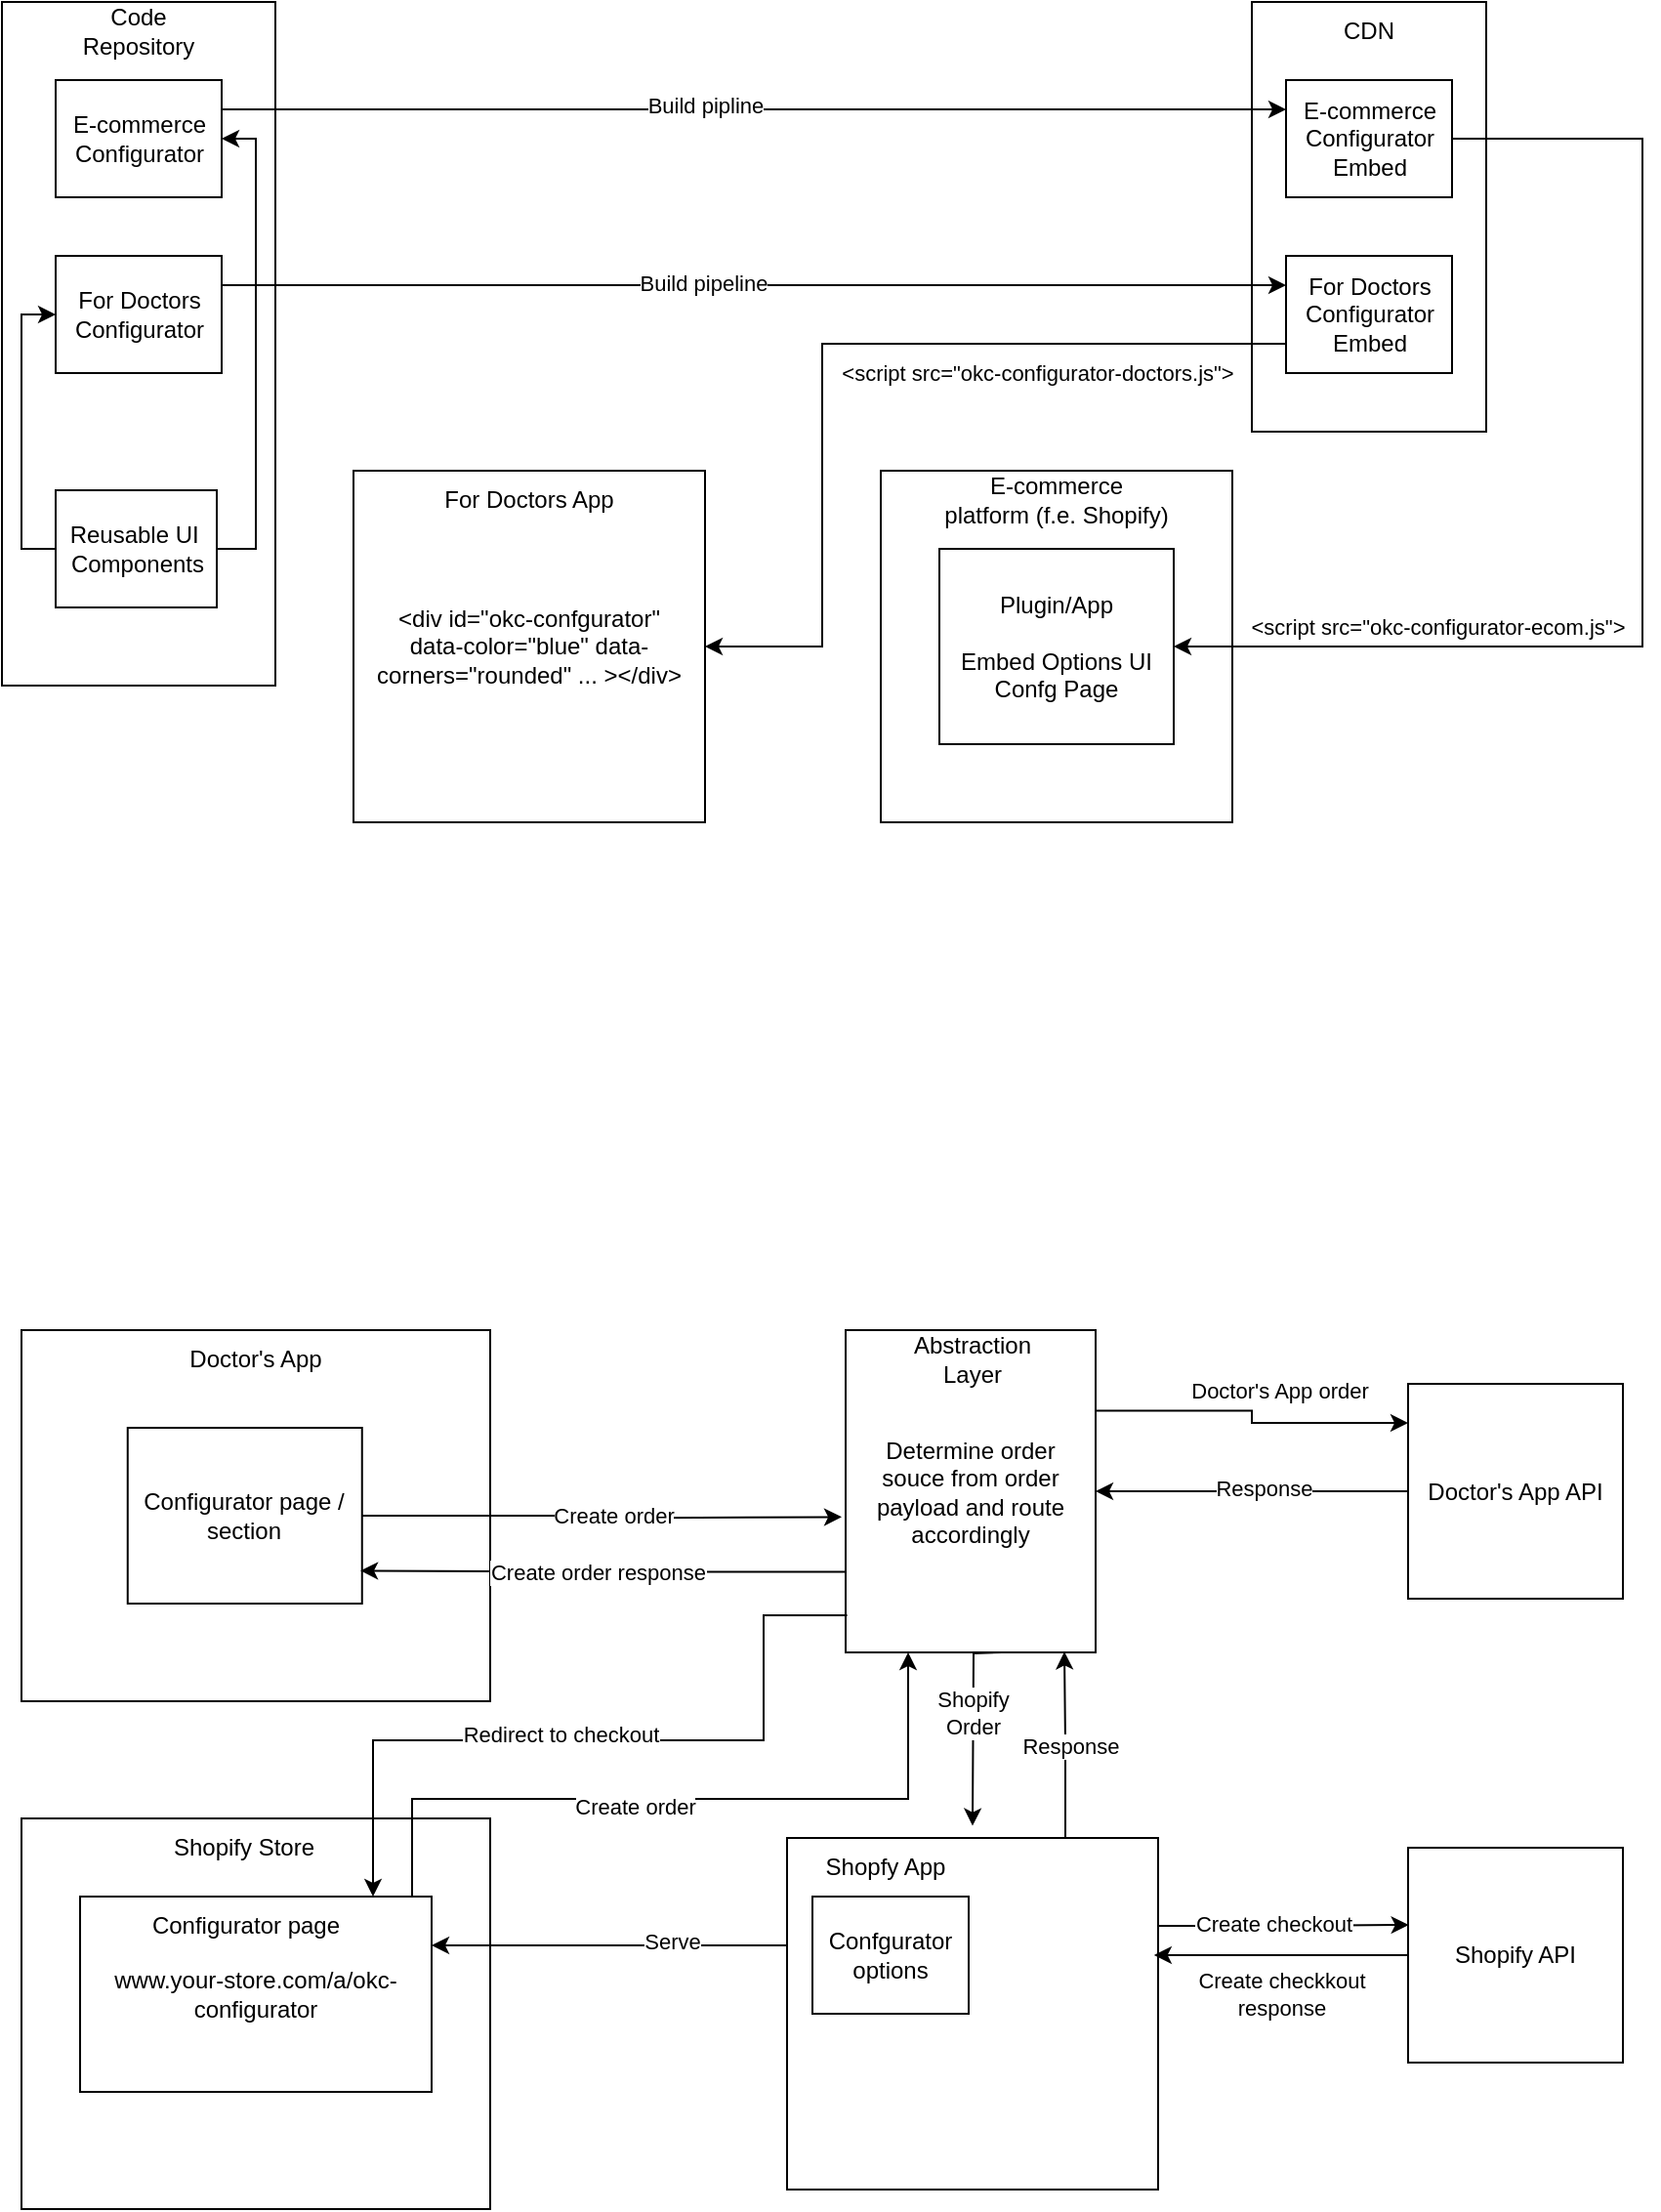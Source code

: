 <mxfile>
    <diagram id="hmASklKXb4gt_SNKdCYc" name="Page-1">
        <mxGraphModel dx="621" dy="484" grid="1" gridSize="10" guides="1" tooltips="1" connect="1" arrows="1" fold="1" page="1" pageScale="1" pageWidth="850" pageHeight="1100" math="0" shadow="0">
            <root>
                <mxCell id="0"/>
                <mxCell id="1" parent="0"/>
                <mxCell id="2" value="" style="rounded=0;whiteSpace=wrap;html=1;" vertex="1" parent="1">
                    <mxGeometry x="20" y="40" width="140" height="350" as="geometry"/>
                </mxCell>
                <mxCell id="3" value="Code Repository" style="text;html=1;strokeColor=none;fillColor=none;align=center;verticalAlign=middle;whiteSpace=wrap;rounded=0;" vertex="1" parent="1">
                    <mxGeometry x="60" y="40" width="60" height="30" as="geometry"/>
                </mxCell>
                <mxCell id="4" value="E-commerce&lt;br&gt;Configurator" style="rounded=0;whiteSpace=wrap;html=1;" vertex="1" parent="1">
                    <mxGeometry x="47.5" y="80" width="85" height="60" as="geometry"/>
                </mxCell>
                <mxCell id="5" value="For Doctors&lt;br&gt;Configurator" style="rounded=0;whiteSpace=wrap;html=1;" vertex="1" parent="1">
                    <mxGeometry x="47.5" y="170" width="85" height="60" as="geometry"/>
                </mxCell>
                <mxCell id="6" style="edgeStyle=orthogonalEdgeStyle;html=1;exitX=0;exitY=0.5;exitDx=0;exitDy=0;entryX=0;entryY=0.5;entryDx=0;entryDy=0;rounded=0;" edge="1" parent="1" source="8" target="5">
                    <mxGeometry relative="1" as="geometry">
                        <Array as="points">
                            <mxPoint x="30" y="320"/>
                            <mxPoint x="30" y="200"/>
                        </Array>
                    </mxGeometry>
                </mxCell>
                <mxCell id="7" style="edgeStyle=orthogonalEdgeStyle;rounded=0;html=1;entryX=1;entryY=0.5;entryDx=0;entryDy=0;" edge="1" parent="1" source="8" target="4">
                    <mxGeometry relative="1" as="geometry">
                        <Array as="points">
                            <mxPoint x="150" y="320"/>
                            <mxPoint x="150" y="110"/>
                        </Array>
                    </mxGeometry>
                </mxCell>
                <mxCell id="8" value="Reusable UI&amp;nbsp;&lt;br&gt;Components" style="rounded=0;whiteSpace=wrap;html=1;" vertex="1" parent="1">
                    <mxGeometry x="47.5" y="290" width="82.5" height="60" as="geometry"/>
                </mxCell>
                <mxCell id="9" value="" style="rounded=0;whiteSpace=wrap;html=1;" vertex="1" parent="1">
                    <mxGeometry x="660" y="40" width="120" height="220" as="geometry"/>
                </mxCell>
                <mxCell id="10" value="CDN" style="text;html=1;strokeColor=none;fillColor=none;align=center;verticalAlign=middle;whiteSpace=wrap;rounded=0;" vertex="1" parent="1">
                    <mxGeometry x="690" y="40" width="60" height="30" as="geometry"/>
                </mxCell>
                <mxCell id="11" value="E-commerce&lt;br&gt;Configurator&lt;br&gt;Embed" style="rounded=0;whiteSpace=wrap;html=1;" vertex="1" parent="1">
                    <mxGeometry x="677.5" y="80" width="85" height="60" as="geometry"/>
                </mxCell>
                <mxCell id="12" style="edgeStyle=orthogonalEdgeStyle;rounded=0;html=1;exitX=0;exitY=0.75;exitDx=0;exitDy=0;entryX=1;entryY=0.5;entryDx=0;entryDy=0;" edge="1" parent="1" source="14" target="21">
                    <mxGeometry relative="1" as="geometry">
                        <Array as="points">
                            <mxPoint x="440" y="215"/>
                            <mxPoint x="440" y="370"/>
                        </Array>
                    </mxGeometry>
                </mxCell>
                <mxCell id="13" value="&amp;lt;script src=&quot;okc-configurator-doctors.js&quot;&amp;gt;" style="edgeLabel;html=1;align=center;verticalAlign=middle;resizable=0;points=[];" vertex="1" connectable="0" parent="12">
                    <mxGeometry x="-0.105" y="4" relative="1" as="geometry">
                        <mxPoint x="75" y="11" as="offset"/>
                    </mxGeometry>
                </mxCell>
                <mxCell id="14" value="For Doctors&lt;br&gt;Configurator&lt;br&gt;Embed" style="rounded=0;whiteSpace=wrap;html=1;" vertex="1" parent="1">
                    <mxGeometry x="677.5" y="170" width="85" height="60" as="geometry"/>
                </mxCell>
                <mxCell id="15" style="edgeStyle=orthogonalEdgeStyle;rounded=0;html=1;exitX=1;exitY=0.25;exitDx=0;exitDy=0;entryX=0;entryY=0.25;entryDx=0;entryDy=0;" edge="1" parent="1" source="4" target="11">
                    <mxGeometry relative="1" as="geometry"/>
                </mxCell>
                <mxCell id="16" value="Build pipline" style="edgeLabel;html=1;align=center;verticalAlign=middle;resizable=0;points=[];" vertex="1" connectable="0" parent="15">
                    <mxGeometry x="-0.091" y="2" relative="1" as="geometry">
                        <mxPoint as="offset"/>
                    </mxGeometry>
                </mxCell>
                <mxCell id="17" style="edgeStyle=orthogonalEdgeStyle;rounded=0;html=1;exitX=1;exitY=0.25;exitDx=0;exitDy=0;entryX=0;entryY=0.25;entryDx=0;entryDy=0;" edge="1" parent="1" source="5" target="14">
                    <mxGeometry relative="1" as="geometry"/>
                </mxCell>
                <mxCell id="18" value="Build pipeline" style="edgeLabel;html=1;align=center;verticalAlign=middle;resizable=0;points=[];" vertex="1" connectable="0" parent="17">
                    <mxGeometry x="-0.096" y="-4" relative="1" as="geometry">
                        <mxPoint y="-5" as="offset"/>
                    </mxGeometry>
                </mxCell>
                <mxCell id="19" value="" style="rounded=0;whiteSpace=wrap;html=1;" vertex="1" parent="1">
                    <mxGeometry x="470" y="280" width="180" height="180" as="geometry"/>
                </mxCell>
                <mxCell id="20" value="E-commerce&lt;br&gt;platform (f.e. Shopify)" style="text;html=1;strokeColor=none;fillColor=none;align=center;verticalAlign=middle;whiteSpace=wrap;rounded=0;" vertex="1" parent="1">
                    <mxGeometry x="500" y="280" width="120" height="30" as="geometry"/>
                </mxCell>
                <mxCell id="21" value="&amp;lt;div id=&quot;okc-confgurator&quot;&lt;br&gt;data-color=&quot;blue&quot; data-corners=&quot;rounded&quot; ... &amp;gt;&amp;lt;/div&amp;gt;" style="rounded=0;whiteSpace=wrap;html=1;" vertex="1" parent="1">
                    <mxGeometry x="200" y="280" width="180" height="180" as="geometry"/>
                </mxCell>
                <mxCell id="22" value="For Doctors App" style="text;html=1;strokeColor=none;fillColor=none;align=center;verticalAlign=middle;whiteSpace=wrap;rounded=0;" vertex="1" parent="1">
                    <mxGeometry x="230" y="280" width="120" height="30" as="geometry"/>
                </mxCell>
                <mxCell id="23" value="Plugin/App&lt;br&gt;&lt;br&gt;Embed Options UI Confg Page" style="rounded=0;whiteSpace=wrap;html=1;" vertex="1" parent="1">
                    <mxGeometry x="500" y="320" width="120" height="100" as="geometry"/>
                </mxCell>
                <mxCell id="24" style="edgeStyle=orthogonalEdgeStyle;rounded=0;html=1;entryX=1;entryY=0.5;entryDx=0;entryDy=0;" edge="1" parent="1" source="11" target="23">
                    <mxGeometry relative="1" as="geometry">
                        <Array as="points">
                            <mxPoint x="860" y="110"/>
                            <mxPoint x="860" y="370"/>
                        </Array>
                    </mxGeometry>
                </mxCell>
                <mxCell id="25" value="&amp;lt;script src=&quot;okc-configurator-ecom.js&quot;&amp;gt;" style="edgeLabel;html=1;align=center;verticalAlign=middle;resizable=0;points=[];" vertex="1" connectable="0" parent="24">
                    <mxGeometry x="0.56" y="3" relative="1" as="geometry">
                        <mxPoint x="3" y="-13" as="offset"/>
                    </mxGeometry>
                </mxCell>
                <mxCell id="26" value="" style="rounded=0;whiteSpace=wrap;html=1;" vertex="1" parent="1">
                    <mxGeometry x="30" y="970" width="240" height="200" as="geometry"/>
                </mxCell>
                <mxCell id="27" value="Shopify Store" style="text;html=1;strokeColor=none;fillColor=none;align=center;verticalAlign=middle;whiteSpace=wrap;rounded=0;" vertex="1" parent="1">
                    <mxGeometry x="104.38" y="970" width="80" height="30" as="geometry"/>
                </mxCell>
                <mxCell id="28" value="www.your-store.com/a/okc-configurator" style="rounded=0;whiteSpace=wrap;html=1;" vertex="1" parent="1">
                    <mxGeometry x="60" y="1010" width="180" height="100" as="geometry"/>
                </mxCell>
                <mxCell id="29" style="edgeStyle=orthogonalEdgeStyle;rounded=0;html=1;exitX=1;exitY=0;exitDx=0;exitDy=0;entryX=0.25;entryY=1;entryDx=0;entryDy=0;startArrow=none;startFill=0;endArrow=classic;endFill=1;" edge="1" parent="1" source="31" target="52">
                    <mxGeometry relative="1" as="geometry">
                        <Array as="points">
                            <mxPoint x="230" y="1010"/>
                            <mxPoint x="230" y="960"/>
                            <mxPoint x="484" y="960"/>
                        </Array>
                    </mxGeometry>
                </mxCell>
                <mxCell id="30" value="Create order" style="edgeLabel;html=1;align=center;verticalAlign=middle;resizable=0;points=[];" vertex="1" connectable="0" parent="29">
                    <mxGeometry x="-0.07" y="-4" relative="1" as="geometry">
                        <mxPoint as="offset"/>
                    </mxGeometry>
                </mxCell>
                <mxCell id="31" value="Configurator page" style="text;html=1;strokeColor=none;fillColor=none;align=center;verticalAlign=middle;whiteSpace=wrap;rounded=0;" vertex="1" parent="1">
                    <mxGeometry x="81.57" y="1010" width="125.62" height="30" as="geometry"/>
                </mxCell>
                <mxCell id="32" style="edgeStyle=orthogonalEdgeStyle;rounded=0;html=1;exitX=0;exitY=0.25;exitDx=0;exitDy=0;entryX=1;entryY=0.25;entryDx=0;entryDy=0;" edge="1" parent="1" source="38" target="28">
                    <mxGeometry relative="1" as="geometry">
                        <Array as="points">
                            <mxPoint x="422" y="1035"/>
                        </Array>
                    </mxGeometry>
                </mxCell>
                <mxCell id="33" value="Serve" style="edgeLabel;html=1;align=center;verticalAlign=middle;resizable=0;points=[];" vertex="1" connectable="0" parent="32">
                    <mxGeometry x="-0.275" y="-2" relative="1" as="geometry">
                        <mxPoint as="offset"/>
                    </mxGeometry>
                </mxCell>
                <mxCell id="34" style="edgeStyle=orthogonalEdgeStyle;rounded=0;html=1;exitX=1;exitY=0.25;exitDx=0;exitDy=0;entryX=0.003;entryY=0.359;entryDx=0;entryDy=0;entryPerimeter=0;startArrow=none;startFill=0;endArrow=classic;endFill=1;" edge="1" parent="1" source="38" target="58">
                    <mxGeometry relative="1" as="geometry"/>
                </mxCell>
                <mxCell id="35" value="Create checkout" style="edgeLabel;html=1;align=center;verticalAlign=middle;resizable=0;points=[];" vertex="1" connectable="0" parent="34">
                    <mxGeometry x="-0.088" y="1" relative="1" as="geometry">
                        <mxPoint as="offset"/>
                    </mxGeometry>
                </mxCell>
                <mxCell id="36" style="edgeStyle=orthogonalEdgeStyle;rounded=0;html=1;exitX=0.75;exitY=0;exitDx=0;exitDy=0;entryX=0.875;entryY=0.998;entryDx=0;entryDy=0;entryPerimeter=0;startArrow=none;startFill=0;endArrow=classic;endFill=1;" edge="1" parent="1" source="38" target="52">
                    <mxGeometry relative="1" as="geometry"/>
                </mxCell>
                <mxCell id="37" value="Response" style="edgeLabel;html=1;align=center;verticalAlign=middle;resizable=0;points=[];" vertex="1" connectable="0" parent="36">
                    <mxGeometry x="-0.013" y="-2" relative="1" as="geometry">
                        <mxPoint x="2" y="2" as="offset"/>
                    </mxGeometry>
                </mxCell>
                <mxCell id="38" value="" style="rounded=0;whiteSpace=wrap;html=1;" vertex="1" parent="1">
                    <mxGeometry x="422" y="980" width="190" height="180" as="geometry"/>
                </mxCell>
                <mxCell id="39" value="Shopfy App" style="text;html=1;strokeColor=none;fillColor=none;align=center;verticalAlign=middle;whiteSpace=wrap;rounded=0;" vertex="1" parent="1">
                    <mxGeometry x="430" y="980" width="85" height="30" as="geometry"/>
                </mxCell>
                <mxCell id="40" value="Confgurator&lt;br&gt;options" style="rounded=0;whiteSpace=wrap;html=1;" vertex="1" parent="1">
                    <mxGeometry x="435" y="1010" width="80" height="60" as="geometry"/>
                </mxCell>
                <mxCell id="41" value="" style="rounded=0;whiteSpace=wrap;html=1;" vertex="1" parent="1">
                    <mxGeometry x="30" y="720" width="240" height="190" as="geometry"/>
                </mxCell>
                <mxCell id="42" value="Doctor's App" style="text;html=1;strokeColor=none;fillColor=none;align=center;verticalAlign=middle;whiteSpace=wrap;rounded=0;" vertex="1" parent="1">
                    <mxGeometry x="110" y="720" width="80" height="30" as="geometry"/>
                </mxCell>
                <mxCell id="43" style="edgeStyle=orthogonalEdgeStyle;rounded=0;html=1;exitX=1;exitY=0.5;exitDx=0;exitDy=0;startArrow=none;startFill=0;endArrow=classic;endFill=1;" edge="1" parent="1" source="45">
                    <mxGeometry relative="1" as="geometry">
                        <mxPoint x="450" y="815.667" as="targetPoint"/>
                    </mxGeometry>
                </mxCell>
                <mxCell id="44" value="Create order" style="edgeLabel;html=1;align=center;verticalAlign=middle;resizable=0;points=[];" vertex="1" connectable="0" parent="43">
                    <mxGeometry x="0.049" y="1" relative="1" as="geometry">
                        <mxPoint as="offset"/>
                    </mxGeometry>
                </mxCell>
                <mxCell id="45" value="Configurator page / section" style="rounded=0;whiteSpace=wrap;html=1;" vertex="1" parent="1">
                    <mxGeometry x="84.38" y="770" width="120" height="90" as="geometry"/>
                </mxCell>
                <mxCell id="46" style="edgeStyle=orthogonalEdgeStyle;rounded=0;html=1;entryX=0.421;entryY=-0.007;entryDx=0;entryDy=0;entryPerimeter=0;" edge="1" parent="1">
                    <mxGeometry relative="1" as="geometry">
                        <mxPoint x="532.067" y="885" as="sourcePoint"/>
                        <mxPoint x="516.99" y="973.81" as="targetPoint"/>
                    </mxGeometry>
                </mxCell>
                <mxCell id="47" value="Shopify &lt;br&gt;Order" style="edgeLabel;html=1;align=center;verticalAlign=middle;resizable=0;points=[];" vertex="1" connectable="0" parent="46">
                    <mxGeometry x="-0.124" y="-1" relative="1" as="geometry">
                        <mxPoint as="offset"/>
                    </mxGeometry>
                </mxCell>
                <mxCell id="48" style="edgeStyle=orthogonalEdgeStyle;rounded=0;html=1;exitX=0;exitY=0.75;exitDx=0;exitDy=0;entryX=0.993;entryY=0.813;entryDx=0;entryDy=0;entryPerimeter=0;startArrow=none;startFill=0;endArrow=classic;endFill=1;" edge="1" parent="1" source="52" target="45">
                    <mxGeometry relative="1" as="geometry"/>
                </mxCell>
                <mxCell id="49" value="Create order response" style="edgeLabel;html=1;align=center;verticalAlign=middle;resizable=0;points=[];" vertex="1" connectable="0" parent="48">
                    <mxGeometry x="0.025" y="1" relative="1" as="geometry">
                        <mxPoint as="offset"/>
                    </mxGeometry>
                </mxCell>
                <mxCell id="50" style="edgeStyle=orthogonalEdgeStyle;rounded=0;html=1;exitX=1;exitY=0.25;exitDx=0;exitDy=0;entryX=0;entryY=0.182;entryDx=0;entryDy=0;entryPerimeter=0;startArrow=none;startFill=0;endArrow=classic;endFill=1;" edge="1" parent="1" source="52" target="56">
                    <mxGeometry relative="1" as="geometry"/>
                </mxCell>
                <mxCell id="51" value="Doctor's App order" style="edgeLabel;html=1;align=center;verticalAlign=middle;resizable=0;points=[];" vertex="1" connectable="0" parent="50">
                    <mxGeometry x="-0.472" y="2" relative="1" as="geometry">
                        <mxPoint x="50" y="-9" as="offset"/>
                    </mxGeometry>
                </mxCell>
                <mxCell id="52" value="Determine order &lt;br&gt;souce from order payload and route accordingly" style="rounded=0;whiteSpace=wrap;html=1;" vertex="1" parent="1">
                    <mxGeometry x="452" y="720" width="128" height="165" as="geometry"/>
                </mxCell>
                <mxCell id="53" value="Abstraction Layer" style="text;html=1;strokeColor=none;fillColor=none;align=center;verticalAlign=middle;whiteSpace=wrap;rounded=0;" vertex="1" parent="1">
                    <mxGeometry x="487" y="720" width="60" height="30" as="geometry"/>
                </mxCell>
                <mxCell id="54" style="edgeStyle=orthogonalEdgeStyle;rounded=0;html=1;entryX=1;entryY=0.5;entryDx=0;entryDy=0;startArrow=none;startFill=0;endArrow=classic;endFill=1;" edge="1" parent="1" source="56" target="52">
                    <mxGeometry relative="1" as="geometry"/>
                </mxCell>
                <mxCell id="55" value="Response" style="edgeLabel;html=1;align=center;verticalAlign=middle;resizable=0;points=[];" vertex="1" connectable="0" parent="54">
                    <mxGeometry x="-0.072" y="-2" relative="1" as="geometry">
                        <mxPoint as="offset"/>
                    </mxGeometry>
                </mxCell>
                <mxCell id="56" value="Doctor's App API" style="rounded=0;whiteSpace=wrap;html=1;" vertex="1" parent="1">
                    <mxGeometry x="740" y="747.5" width="110" height="110" as="geometry"/>
                </mxCell>
                <mxCell id="57" value="Create checkkout&lt;br&gt;response" style="edgeStyle=orthogonalEdgeStyle;rounded=0;html=1;entryX=0.989;entryY=0.333;entryDx=0;entryDy=0;entryPerimeter=0;startArrow=none;startFill=0;endArrow=classic;endFill=1;" edge="1" parent="1" source="58" target="38">
                    <mxGeometry x="-0.001" y="20" relative="1" as="geometry">
                        <Array as="points">
                            <mxPoint x="675" y="1040"/>
                            <mxPoint x="675" y="1040"/>
                        </Array>
                        <mxPoint as="offset"/>
                    </mxGeometry>
                </mxCell>
                <mxCell id="58" value="Shopify API" style="rounded=0;whiteSpace=wrap;html=1;" vertex="1" parent="1">
                    <mxGeometry x="740" y="985" width="110" height="110" as="geometry"/>
                </mxCell>
                <mxCell id="59" style="edgeStyle=orthogonalEdgeStyle;rounded=0;html=1;entryX=0.006;entryY=0.885;entryDx=0;entryDy=0;entryPerimeter=0;startArrow=classic;startFill=1;endArrow=none;endFill=0;" edge="1" parent="1" target="52">
                    <mxGeometry relative="1" as="geometry">
                        <mxPoint x="210" y="1010" as="sourcePoint"/>
                        <Array as="points">
                            <mxPoint x="210" y="930"/>
                            <mxPoint x="410" y="930"/>
                            <mxPoint x="410" y="866"/>
                        </Array>
                    </mxGeometry>
                </mxCell>
                <mxCell id="60" value="Redirect to checkout" style="edgeLabel;html=1;align=center;verticalAlign=middle;resizable=0;points=[];" vertex="1" connectable="0" parent="59">
                    <mxGeometry x="-0.089" y="3" relative="1" as="geometry">
                        <mxPoint as="offset"/>
                    </mxGeometry>
                </mxCell>
            </root>
        </mxGraphModel>
    </diagram>
</mxfile>